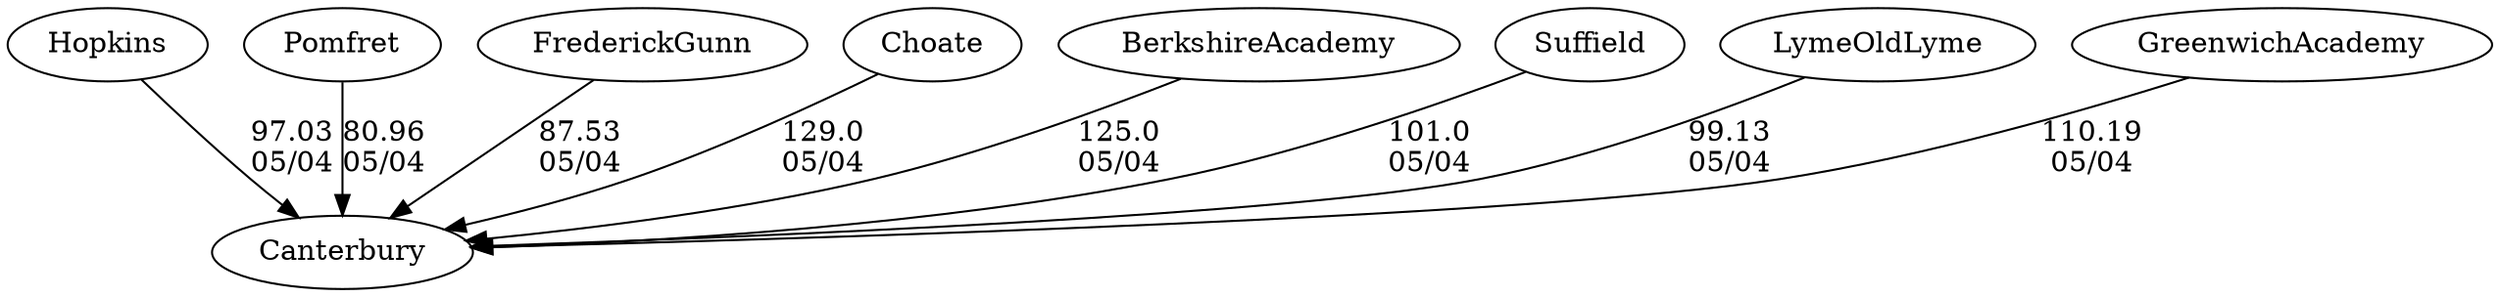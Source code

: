digraph girls2foursCanterbury {Hopkins [URL="girls2foursCanterburyHopkins.html"];Pomfret [URL="girls2foursCanterburyPomfret.html"];FrederickGunn [URL="girls2foursCanterburyFrederickGunn.html"];Choate [URL="girls2foursCanterburyChoate.html"];BerkshireAcademy [URL="girls2foursCanterburyBerkshireAcademy.html"];Suffield [URL="girls2foursCanterburySuffield.html"];LymeOldLyme [URL="girls2foursCanterburyLymeOldLyme.html"];Canterbury [URL="girls2foursCanterburyCanterbury.html"];GreenwichAcademy [URL="girls2foursCanterburyGreenwichAcademy.html"];Suffield -> Canterbury[label="101.0
05/04", weight="-1", tooltip="Founder's Day Regatta			
", URL="", random="random"]; 
LymeOldLyme -> Canterbury[label="99.13
05/04", weight="1", tooltip="Founder's Day Regatta			
", URL="", random="random"]; 
Hopkins -> Canterbury[label="97.03
05/04", weight="3", tooltip="Founder's Day Regatta			
", URL="", random="random"]; 
FrederickGunn -> Canterbury[label="87.53
05/04", weight="13", tooltip="Founder's Day Regatta			
", URL="", random="random"]; 
Pomfret -> Canterbury[label="80.96
05/04", weight="20", tooltip="Founder's Day Regatta			
", URL="", random="random"]; 
Choate -> Canterbury[label="129.0
05/04", weight="-29", tooltip="Founder's Day Regatta			
", URL="", random="random"]; 
BerkshireAcademy -> Canterbury[label="125.0
05/04", weight="-25", tooltip="Founder's Day Regatta			
", URL="", random="random"]; 
GreenwichAcademy -> Canterbury[label="110.19
05/04", weight="-10", tooltip="Founder's Day Regatta			
", URL="", random="random"]}